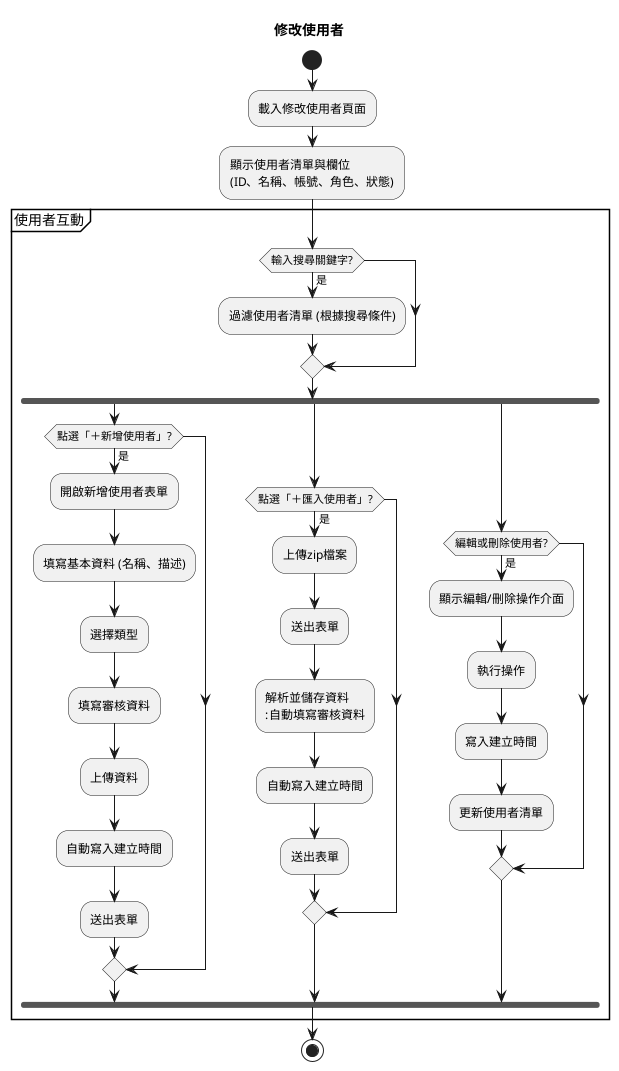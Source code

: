 @startuml edit_asset_activity
title 修改使用者
start

:載入修改使用者頁面;

:顯示使用者清單與欄位
(ID、名稱、帳號、角色、狀態);

partition "使用者互動" {

    if (輸入搜尋關鍵字?) then (是)
        :過濾使用者清單 (根據搜尋條件);
    endif
    fork
        if (點選「＋新增使用者」?) then (是)
            :開啟新增使用者表單;
            :填寫基本資料 (名稱、描述);
            :選擇類型;
            :填寫審核資料;
            :上傳資料;
            :自動寫入建立時間;
            :送出表單;
        endif
    fork again
        if (點選「＋匯入使用者」?) then (是)
            :上傳zip檔案;
            :送出表單;
            :解析並儲存資料
            :自動填寫審核資料;
            :自動寫入建立時間;
            :送出表單;
        endif
    fork again
        if (編輯或刪除使用者?) then (是)
            :顯示編輯/刪除操作介面;
            :執行操作;
            :寫入建立時間;
            :更新使用者清單;
        endif
    end fork
}

stop

@enduml
